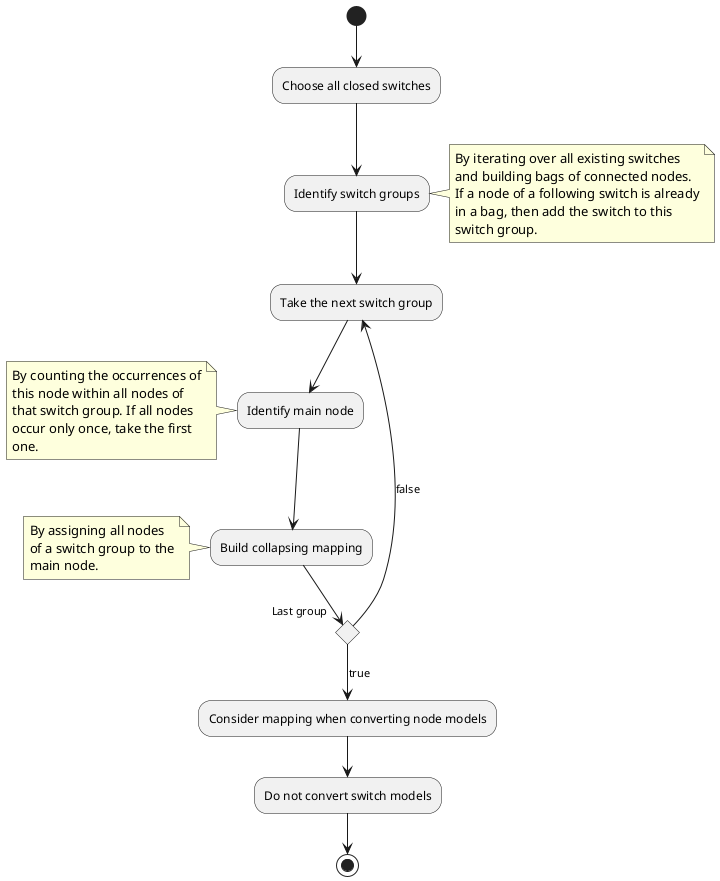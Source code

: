 @startuml

(*) --> "Choose all closed switches"
--> "Identify switch groups"
note right: By iterating over all existing switches\nand building bags of connected nodes.\nIf a node of a following switch is already\nin a bag, then add the switch to this\nswitch group.
--> "Take the next switch group"
--> "Identify main node"
note left: By counting the occurrences of\nthis node within all nodes of\nthat switch group. If all nodes\noccur only once, take the first\none.
--> "Build collapsing mapping"
note left: By assigning all nodes\nof a switch group to the\nmain node.
if "Last group" then
    -->[true] "Consider mapping when converting node models"
    --> "Do not convert switch models"
    --> (*)
else
    -->[false] "Take the next switch group"

@enduml